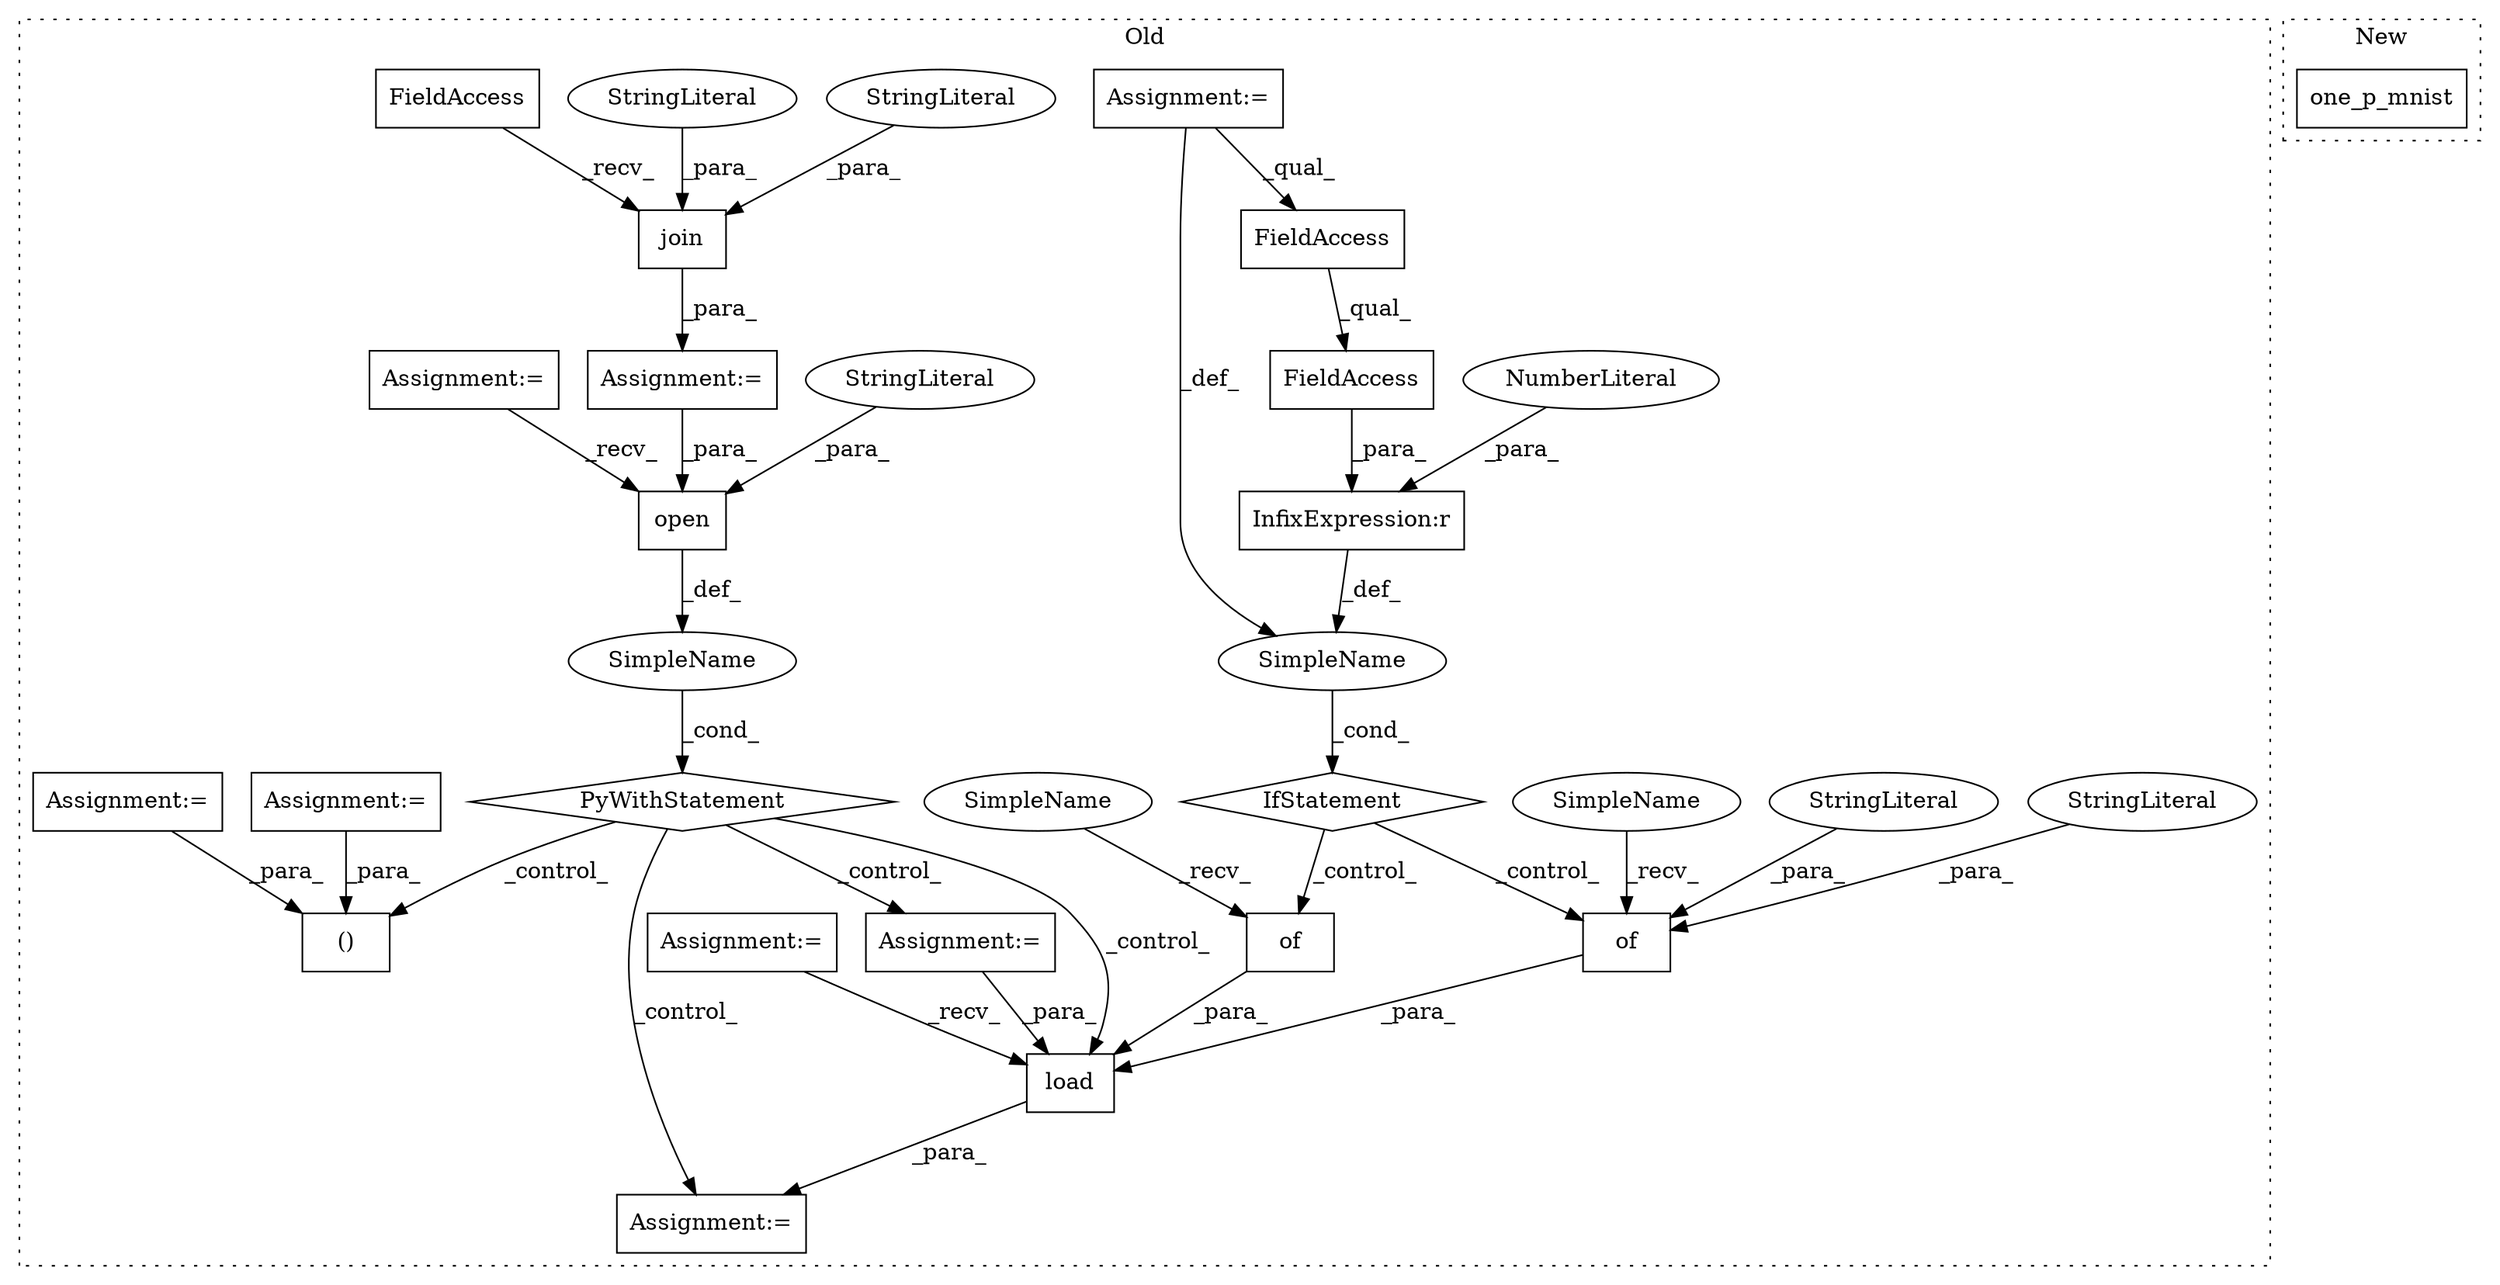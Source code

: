 digraph G {
subgraph cluster0 {
1 [label="()" a="106" s="795" l="37" shape="box"];
3 [label="SimpleName" a="42" s="" l="" shape="ellipse"];
4 [label="load" a="32" s="841,869" l="5,1" shape="box"];
5 [label="of" a="32" s="684,706" l="3,1" shape="box"];
6 [label="InfixExpression:r" a="27" s="660" l="4" shape="box"];
7 [label="NumberLiteral" a="34" s="664" l="1" shape="ellipse"];
8 [label="SimpleName" a="42" s="" l="" shape="ellipse"];
9 [label="IfStatement" a="25" s="666" l="3" shape="diamond"];
10 [label="FieldAccess" a="22" s="638" l="22" shape="box"];
11 [label="FieldAccess" a="22" s="638" l="16" shape="box"];
12 [label="of" a="32" s="673" l="4" shape="box"];
13 [label="PyWithStatement" a="104" s="714,749" l="10,2" shape="diamond"];
14 [label="Assignment:=" a="7" s="550" l="1" shape="box"];
15 [label="Assignment:=" a="7" s="832" l="2" shape="box"];
16 [label="Assignment:=" a="7" s="769" l="11" shape="box"];
17 [label="Assignment:=" a="7" s="436" l="3" shape="box"];
18 [label="StringLiteral" a="45" s="687" l="10" shape="ellipse"];
19 [label="StringLiteral" a="45" s="698" l="8" shape="ellipse"];
20 [label="open" a="32" s="729,748" l="5,1" shape="box"];
21 [label="StringLiteral" a="45" s="744" l="4" shape="ellipse"];
22 [label="join" a="32" s="575,617" l="5,1" shape="box"];
23 [label="FieldAccess" a="22" s="567" l="7" shape="box"];
24 [label="Assignment:=" a="7" s="566" l="1" shape="box"];
25 [label="StringLiteral" a="45" s="603" l="14" shape="ellipse"];
26 [label="StringLiteral" a="45" s="589" l="13" shape="ellipse"];
27 [label="Assignment:=" a="7" s="419" l="4" shape="box"];
28 [label="Assignment:=" a="7" s="377" l="9" shape="box"];
29 [label="Assignment:=" a="7" s="452" l="6" shape="box"];
30 [label="SimpleName" a="42" s="669" l="3" shape="ellipse"];
31 [label="SimpleName" a="42" s="680" l="3" shape="ellipse"];
label = "Old";
style="dotted";
}
subgraph cluster1 {
2 [label="one_p_mnist" a="32" s="487" l="13" shape="box"];
label = "New";
style="dotted";
}
3 -> 13 [label="_cond_"];
4 -> 15 [label="_para_"];
5 -> 4 [label="_para_"];
6 -> 8 [label="_def_"];
7 -> 6 [label="_para_"];
8 -> 9 [label="_cond_"];
9 -> 12 [label="_control_"];
9 -> 5 [label="_control_"];
10 -> 6 [label="_para_"];
11 -> 10 [label="_qual_"];
12 -> 4 [label="_para_"];
13 -> 1 [label="_control_"];
13 -> 16 [label="_control_"];
13 -> 15 [label="_control_"];
13 -> 4 [label="_control_"];
14 -> 1 [label="_para_"];
16 -> 4 [label="_para_"];
17 -> 11 [label="_qual_"];
17 -> 8 [label="_def_"];
18 -> 5 [label="_para_"];
19 -> 5 [label="_para_"];
20 -> 3 [label="_def_"];
21 -> 20 [label="_para_"];
22 -> 24 [label="_para_"];
23 -> 22 [label="_recv_"];
24 -> 20 [label="_para_"];
25 -> 22 [label="_para_"];
26 -> 22 [label="_para_"];
27 -> 20 [label="_recv_"];
28 -> 1 [label="_para_"];
29 -> 4 [label="_recv_"];
30 -> 12 [label="_recv_"];
31 -> 5 [label="_recv_"];
}